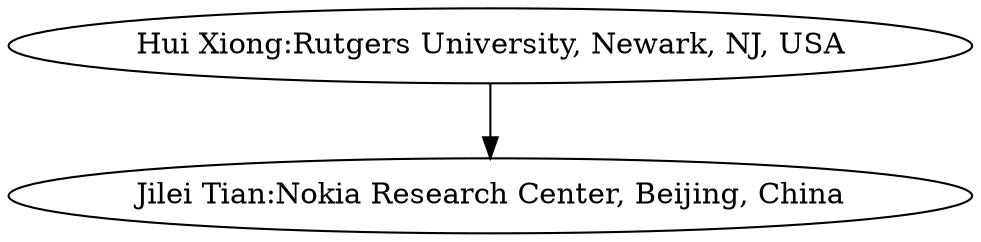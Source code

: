 strict digraph G{
"Hui Xiong:Rutgers University, Newark, NJ, USA" -> "Jilei Tian:Nokia Research Center, Beijing, China"
}